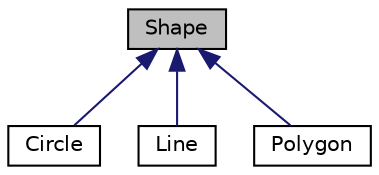 digraph "Shape"
{
  edge [fontname="Helvetica",fontsize="10",labelfontname="Helvetica",labelfontsize="10"];
  node [fontname="Helvetica",fontsize="10",shape=record];
  Node0 [label="Shape",height=0.2,width=0.4,color="black", fillcolor="grey75", style="filled", fontcolor="black"];
  Node0 -> Node1 [dir="back",color="midnightblue",fontsize="10",style="solid",fontname="Helvetica"];
  Node1 [label="Circle",height=0.2,width=0.4,color="black", fillcolor="white", style="filled",URL="$classCircle.html"];
  Node0 -> Node2 [dir="back",color="midnightblue",fontsize="10",style="solid",fontname="Helvetica"];
  Node2 [label="Line",height=0.2,width=0.4,color="black", fillcolor="white", style="filled",URL="$classLine.html"];
  Node0 -> Node3 [dir="back",color="midnightblue",fontsize="10",style="solid",fontname="Helvetica"];
  Node3 [label="Polygon",height=0.2,width=0.4,color="black", fillcolor="white", style="filled",URL="$classPolygon.html"];
}

